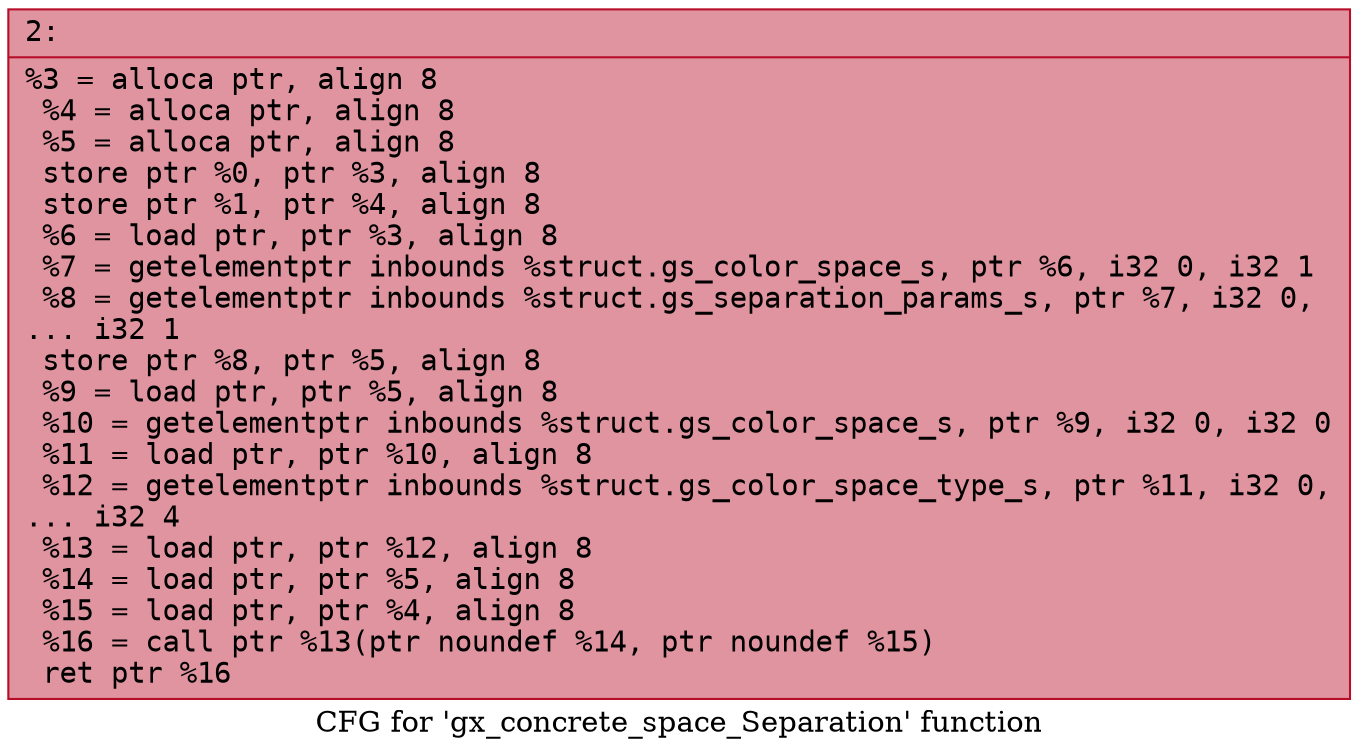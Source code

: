 digraph "CFG for 'gx_concrete_space_Separation' function" {
	label="CFG for 'gx_concrete_space_Separation' function";

	Node0x600002e0e170 [shape=record,color="#b70d28ff", style=filled, fillcolor="#b70d2870" fontname="Courier",label="{2:\l|  %3 = alloca ptr, align 8\l  %4 = alloca ptr, align 8\l  %5 = alloca ptr, align 8\l  store ptr %0, ptr %3, align 8\l  store ptr %1, ptr %4, align 8\l  %6 = load ptr, ptr %3, align 8\l  %7 = getelementptr inbounds %struct.gs_color_space_s, ptr %6, i32 0, i32 1\l  %8 = getelementptr inbounds %struct.gs_separation_params_s, ptr %7, i32 0,\l... i32 1\l  store ptr %8, ptr %5, align 8\l  %9 = load ptr, ptr %5, align 8\l  %10 = getelementptr inbounds %struct.gs_color_space_s, ptr %9, i32 0, i32 0\l  %11 = load ptr, ptr %10, align 8\l  %12 = getelementptr inbounds %struct.gs_color_space_type_s, ptr %11, i32 0,\l... i32 4\l  %13 = load ptr, ptr %12, align 8\l  %14 = load ptr, ptr %5, align 8\l  %15 = load ptr, ptr %4, align 8\l  %16 = call ptr %13(ptr noundef %14, ptr noundef %15)\l  ret ptr %16\l}"];
}
